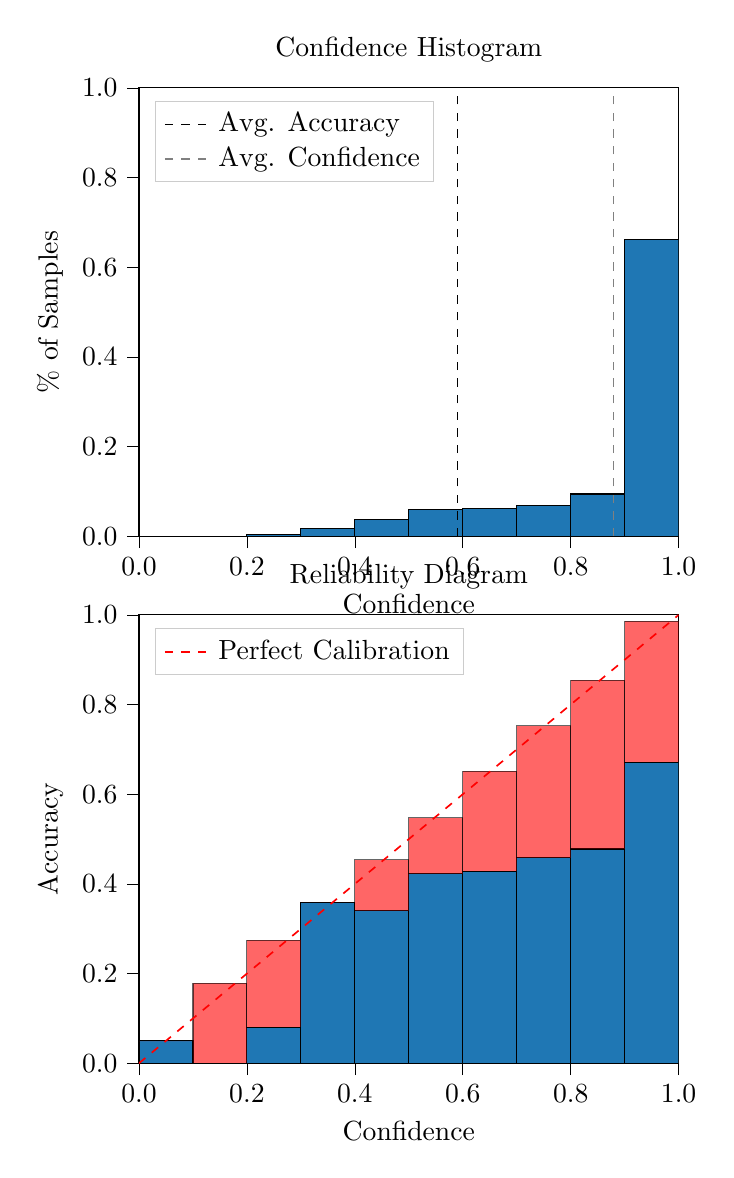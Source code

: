 % This file was created by tikzplotlib v0.9.8.
\begin{tikzpicture}

\definecolor{color0}{rgb}{0.122,0.467,0.706}

\begin{groupplot}[group style={group size=1 by 2}]
\nextgroupplot[
legend cell align={left},
legend style={
  fill opacity=0.8,
  draw opacity=1,
  text opacity=1,
  at={(0.03,0.97)},
  anchor=north west,
  draw=white!80!black
},
tick align=outside,
tick pos=left,
title={Confidence Histogram},
x grid style={white!69.02!black},
xlabel={Confidence},
xmin=0, xmax=1,
xtick style={color=black},
xtick={0,0.2,0.4,0.6,0.8,1},
xticklabels={0.0,0.2,0.4,0.6,0.8,1.0},
y grid style={white!69.02!black},
ylabel={\% of Samples},
ymin=0, ymax=1,
ytick style={color=black},
ytick={0,0.2,0.4,0.6,0.8,1},
yticklabels={0.0,0.2,0.4,0.6,0.8,1.0}
]
\draw[draw=black,fill=color0] (axis cs:-6.939e-18,0) rectangle (axis cs:0.1,0);
\draw[draw=black,fill=color0] (axis cs:0.1,0) rectangle (axis cs:0.2,0.0);
\draw[draw=black,fill=color0] (axis cs:0.2,0) rectangle (axis cs:0.3,0.003);
\draw[draw=black,fill=color0] (axis cs:0.3,0) rectangle (axis cs:0.4,0.017);
\draw[draw=black,fill=color0] (axis cs:0.4,0) rectangle (axis cs:0.5,0.037);
\draw[draw=black,fill=color0] (axis cs:0.5,0) rectangle (axis cs:0.6,0.059);
\draw[draw=black,fill=color0] (axis cs:0.6,0) rectangle (axis cs:0.7,0.061);
\draw[draw=black,fill=color0] (axis cs:0.7,0) rectangle (axis cs:0.8,0.068);
\draw[draw=black,fill=color0] (axis cs:0.8,0) rectangle (axis cs:0.9,0.094);
\draw[draw=black,fill=color0] (axis cs:0.9,0) rectangle (axis cs:1,0.661);
\addplot [semithick, black, dashed]
table {%
0.59 0
0.59 1
};
\addlegendentry{Avg. Accuracy}
\addplot [semithick, white!50.196!black, dashed]
table {%
0.879 0
0.879 1
};
\addlegendentry{Avg. Confidence}

\nextgroupplot[
legend cell align={left},
legend style={
  fill opacity=0.8,
  draw opacity=1,
  text opacity=1,
  at={(0.03,0.97)},
  anchor=north west,
  draw=white!80!black
},
tick align=outside,
tick pos=left,
title={Reliability Diagram},
x grid style={white!69.02!black},
xlabel={Confidence},
xmin=0, xmax=1,
xtick style={color=black},
xtick={0,0.2,0.4,0.6,0.8,1},
xticklabels={0.0,0.2,0.4,0.6,0.8,1.0},
y grid style={white!69.02!black},
ylabel={Accuracy},
ymin=0, ymax=1,
ytick style={color=black},
ytick={0,0.2,0.4,0.6,0.8,1},
yticklabels={0.0,0.2,0.4,0.6,0.8,1.0}
]
\draw[draw=black,fill=color0] (axis cs:-6.939e-18,0) rectangle (axis cs:0.1,0.05);
\draw[draw=black,fill=color0] (axis cs:0.1,0) rectangle (axis cs:0.2,0);
\draw[draw=black,fill=color0] (axis cs:0.2,0) rectangle (axis cs:0.3,0.08);
\draw[draw=black,fill=color0] (axis cs:0.3,0) rectangle (axis cs:0.4,0.359);
\draw[draw=black,fill=color0] (axis cs:0.4,0) rectangle (axis cs:0.5,0.34);
\draw[draw=black,fill=color0] (axis cs:0.5,0) rectangle (axis cs:0.6,0.423);
\draw[draw=black,fill=color0] (axis cs:0.6,0) rectangle (axis cs:0.7,0.428);
\draw[draw=black,fill=color0] (axis cs:0.7,0) rectangle (axis cs:0.8,0.458);
\draw[draw=black,fill=color0] (axis cs:0.8,0) rectangle (axis cs:0.9,0.478);
\draw[draw=black,fill=color0] (axis cs:0.9,0) rectangle (axis cs:1,0.671);
\draw[draw=black,fill=red,opacity=0.6] (axis cs:-6.939e-18,0.05) rectangle (axis cs:0.1,0.05);
\draw[draw=black,fill=red,opacity=0.6] (axis cs:0.1,0) rectangle (axis cs:0.2,0.178);
\draw[draw=black,fill=red,opacity=0.6] (axis cs:0.2,0.08) rectangle (axis cs:0.3,0.274);
\draw[draw=black,fill=red,opacity=0.6] (axis cs:0.3,0.359) rectangle (axis cs:0.4,0.359);
\draw[draw=black,fill=red,opacity=0.6] (axis cs:0.4,0.34) rectangle (axis cs:0.5,0.454);
\draw[draw=black,fill=red,opacity=0.6] (axis cs:0.5,0.423) rectangle (axis cs:0.6,0.548);
\draw[draw=black,fill=red,opacity=0.6] (axis cs:0.6,0.428) rectangle (axis cs:0.7,0.651);
\draw[draw=black,fill=red,opacity=0.6] (axis cs:0.7,0.458) rectangle (axis cs:0.8,0.753);
\draw[draw=black,fill=red,opacity=0.6] (axis cs:0.8,0.478) rectangle (axis cs:0.9,0.854);
\draw[draw=black,fill=red,opacity=0.6] (axis cs:0.9,0.671) rectangle (axis cs:1,0.986);
\addplot [semithick, red, dashed]
table {%
0 0
1 1
};
\addlegendentry{Perfect Calibration}
\end{groupplot}

\end{tikzpicture}
